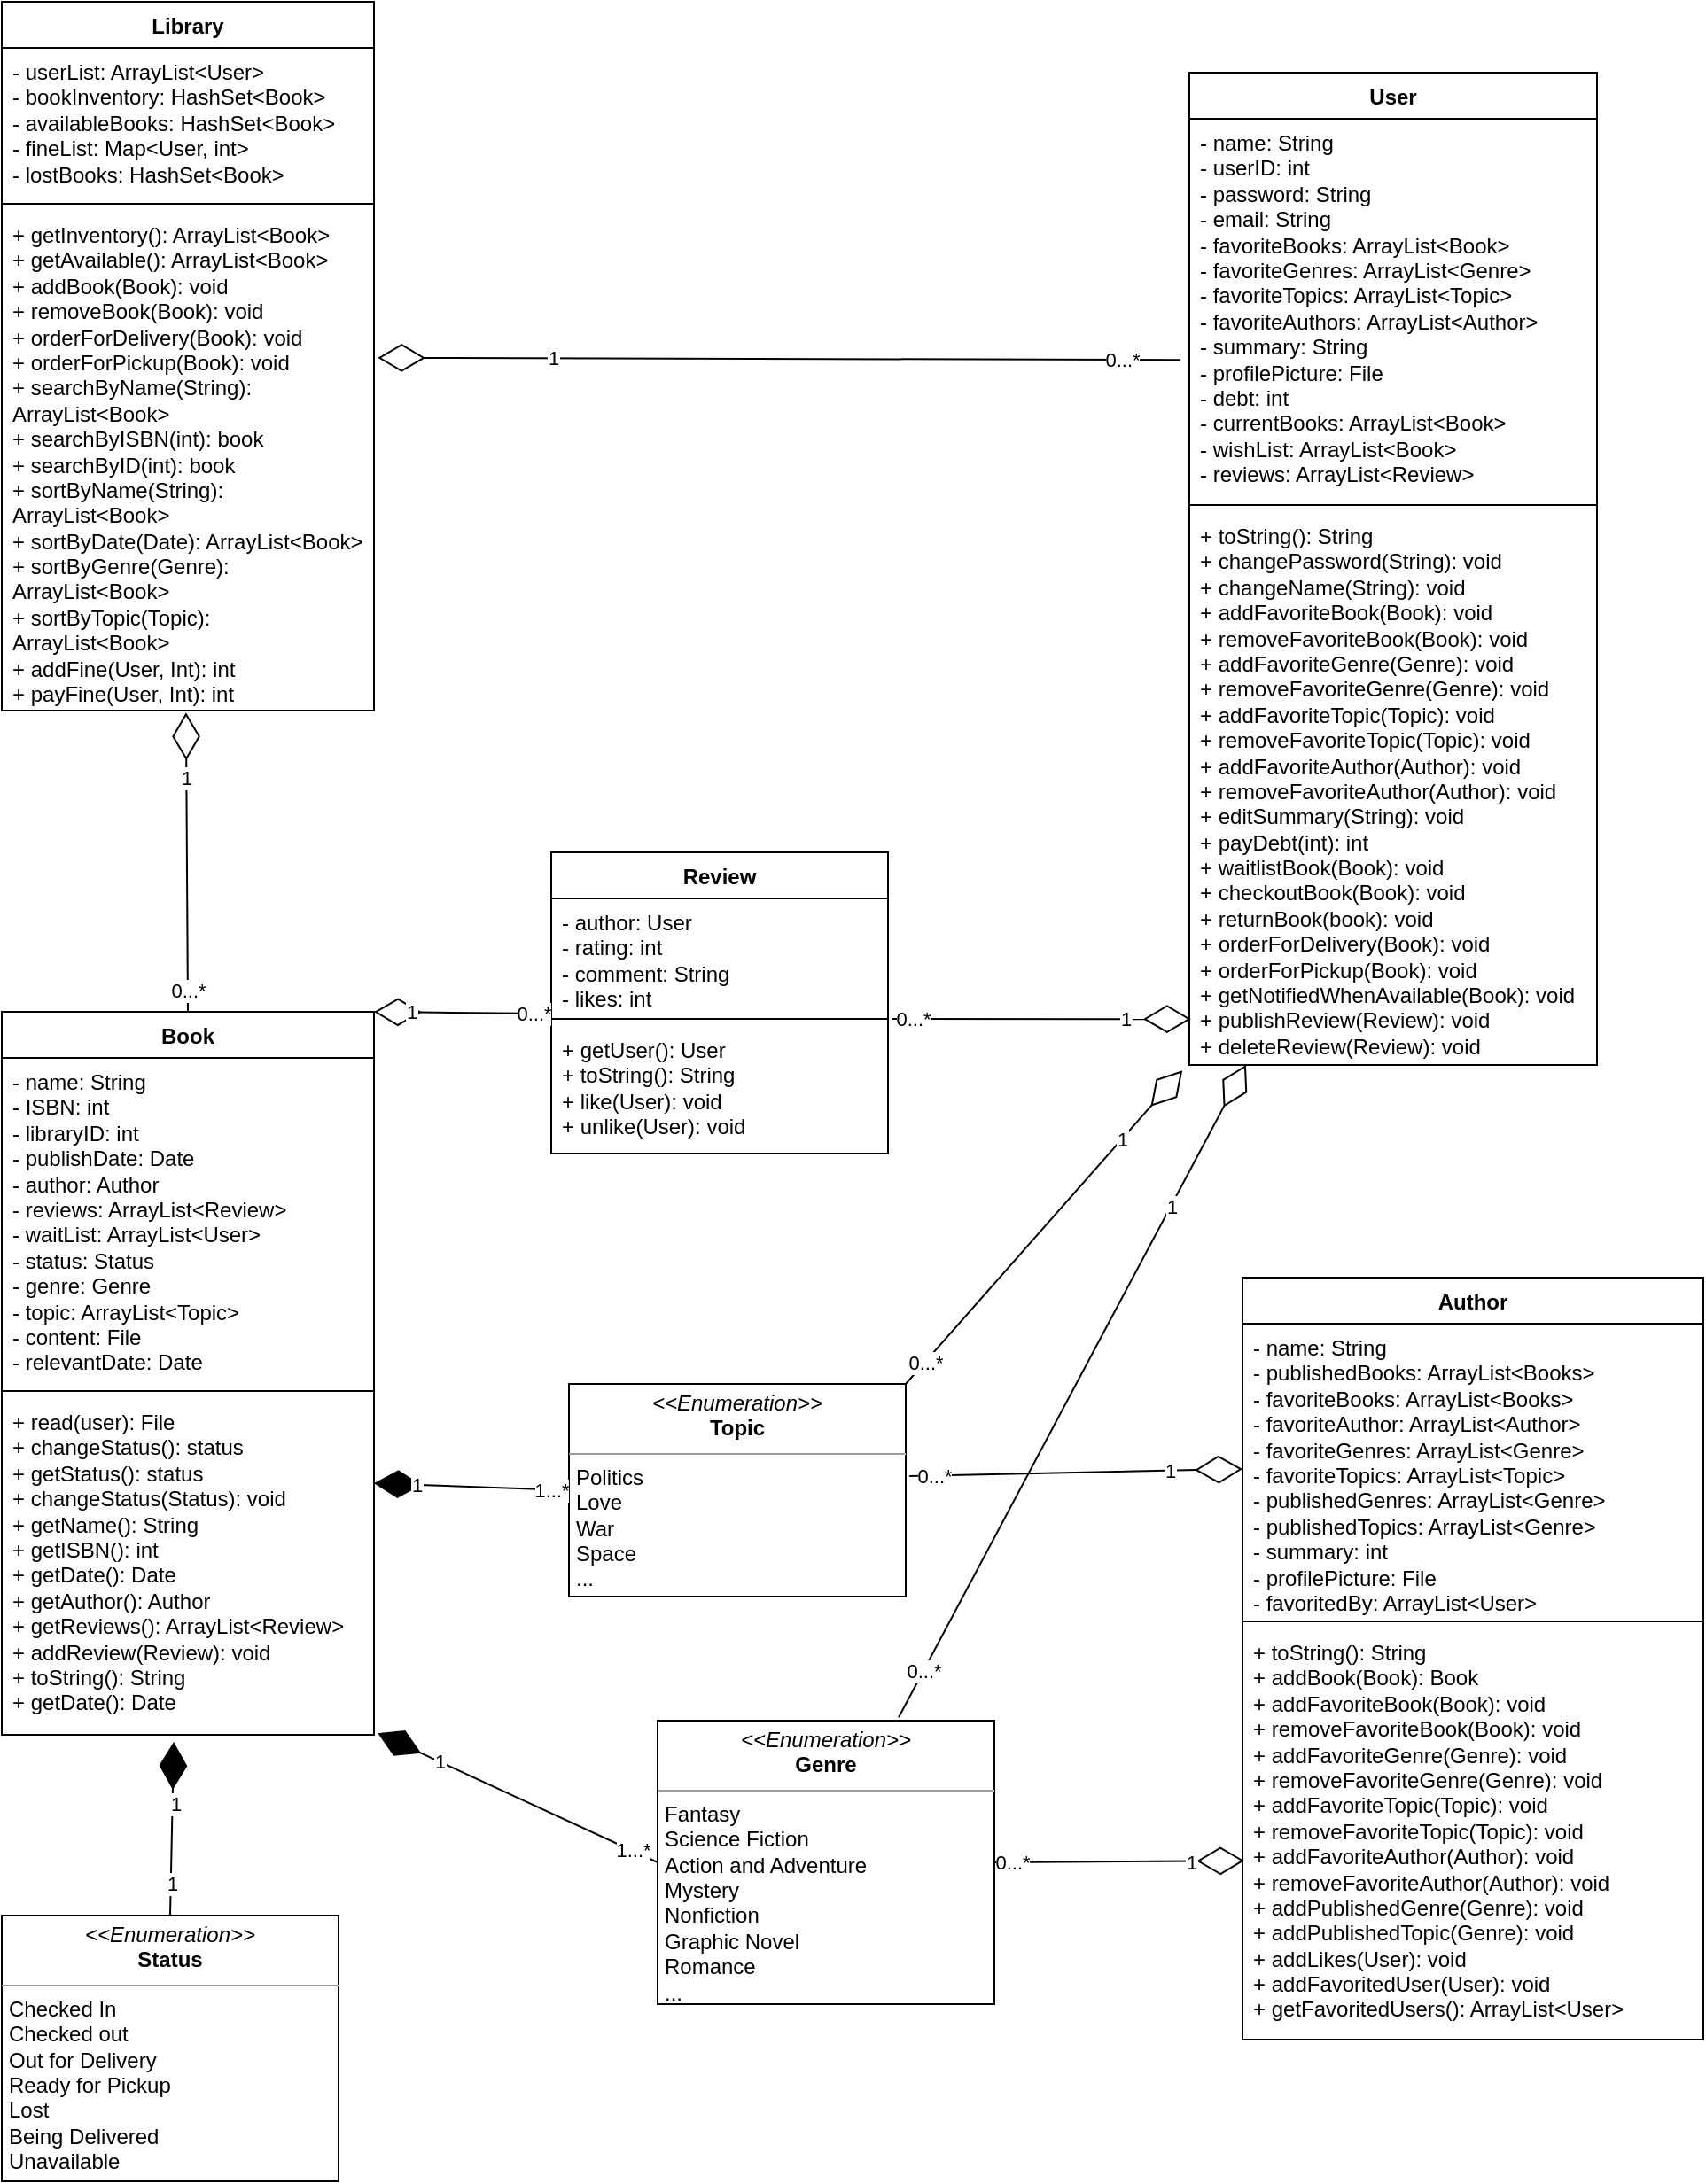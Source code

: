 <mxfile version="22.0.4" type="device">
  <diagram id="C5RBs43oDa-KdzZeNtuy" name="Page-1">
    <mxGraphModel dx="1328" dy="2063" grid="1" gridSize="10" guides="1" tooltips="1" connect="1" arrows="1" fold="1" page="1" pageScale="1" pageWidth="827" pageHeight="1169" math="0" shadow="0">
      <root>
        <mxCell id="WIyWlLk6GJQsqaUBKTNV-0" />
        <mxCell id="WIyWlLk6GJQsqaUBKTNV-1" parent="WIyWlLk6GJQsqaUBKTNV-0" />
        <mxCell id="XzlZkJc71IZw_YHDA6VY-0" value="Library" style="swimlane;fontStyle=1;align=center;verticalAlign=top;childLayout=stackLayout;horizontal=1;startSize=26;horizontalStack=0;resizeParent=1;resizeParentMax=0;resizeLast=0;collapsible=1;marginBottom=0;whiteSpace=wrap;html=1;" vertex="1" parent="WIyWlLk6GJQsqaUBKTNV-1">
          <mxGeometry x="140" y="-120" width="210" height="400" as="geometry" />
        </mxCell>
        <mxCell id="XzlZkJc71IZw_YHDA6VY-1" value="- userList: ArrayList&amp;lt;User&amp;gt;&lt;br&gt;- bookInventory: HashSet&amp;lt;Book&amp;gt;&lt;br&gt;- availableBooks: HashSet&amp;lt;Book&amp;gt;&lt;br&gt;- fineList: Map&amp;lt;User, int&amp;gt;&lt;br&gt;- lostBooks: HashSet&amp;lt;Book&amp;gt;" style="text;strokeColor=none;fillColor=none;align=left;verticalAlign=top;spacingLeft=4;spacingRight=4;overflow=hidden;rotatable=0;points=[[0,0.5],[1,0.5]];portConstraint=eastwest;whiteSpace=wrap;html=1;" vertex="1" parent="XzlZkJc71IZw_YHDA6VY-0">
          <mxGeometry y="26" width="210" height="84" as="geometry" />
        </mxCell>
        <mxCell id="XzlZkJc71IZw_YHDA6VY-2" value="" style="line;strokeWidth=1;fillColor=none;align=left;verticalAlign=middle;spacingTop=-1;spacingLeft=3;spacingRight=3;rotatable=0;labelPosition=right;points=[];portConstraint=eastwest;strokeColor=inherit;" vertex="1" parent="XzlZkJc71IZw_YHDA6VY-0">
          <mxGeometry y="110" width="210" height="8" as="geometry" />
        </mxCell>
        <mxCell id="XzlZkJc71IZw_YHDA6VY-3" value="+ getInventory(): ArrayList&amp;lt;Book&amp;gt;&lt;br&gt;+ getAvailable(): ArrayList&amp;lt;Book&amp;gt;&lt;br&gt;+ addBook(Book): void&lt;br&gt;+ removeBook(Book): void&lt;br&gt;+ orderForDelivery(Book): void&lt;br&gt;+ orderForPickup(Book): void&lt;br&gt;+ searchByName(String): ArrayList&amp;lt;Book&amp;gt;&lt;br&gt;+ searchByISBN(int): book&lt;br&gt;+ searchByID(int): book&lt;br&gt;+ sortByName(String): ArrayList&amp;lt;Book&amp;gt;&lt;br&gt;+ sortByDate(Date): ArrayList&amp;lt;Book&amp;gt;&lt;br&gt;+ sortByGenre(Genre): ArrayList&amp;lt;Book&amp;gt;&lt;br&gt;+ sortByTopic(Topic): ArrayList&amp;lt;Book&amp;gt;&lt;br&gt;+ addFine(User, Int): int&lt;br&gt;+ payFine(User, Int): int" style="text;strokeColor=none;fillColor=none;align=left;verticalAlign=top;spacingLeft=4;spacingRight=4;overflow=hidden;rotatable=0;points=[[0,0.5],[1,0.5]];portConstraint=eastwest;whiteSpace=wrap;html=1;" vertex="1" parent="XzlZkJc71IZw_YHDA6VY-0">
          <mxGeometry y="118" width="210" height="282" as="geometry" />
        </mxCell>
        <mxCell id="XzlZkJc71IZw_YHDA6VY-4" value="&lt;p style=&quot;margin:0px;margin-top:4px;text-align:center;&quot;&gt;&lt;i&gt;&amp;lt;&amp;lt;Enumeration&amp;gt;&amp;gt;&lt;/i&gt;&lt;br&gt;&lt;b&gt;Genre&lt;/b&gt;&lt;/p&gt;&lt;hr size=&quot;1&quot;&gt;&lt;p style=&quot;margin:0px;margin-left:4px;&quot;&gt;Fantasy&lt;/p&gt;&lt;p style=&quot;margin:0px;margin-left:4px;&quot;&gt;Science Fiction&lt;/p&gt;&lt;p style=&quot;margin:0px;margin-left:4px;&quot;&gt;Action and Adventure&lt;/p&gt;&lt;p style=&quot;margin:0px;margin-left:4px;&quot;&gt;Mystery&lt;/p&gt;&lt;p style=&quot;margin:0px;margin-left:4px;&quot;&gt;Nonfiction&lt;/p&gt;&lt;p style=&quot;margin:0px;margin-left:4px;&quot;&gt;Graphic Novel&lt;/p&gt;&lt;p style=&quot;margin:0px;margin-left:4px;&quot;&gt;Romance&lt;/p&gt;&lt;p style=&quot;margin:0px;margin-left:4px;&quot;&gt;...&lt;/p&gt;" style="verticalAlign=top;align=left;overflow=fill;fontSize=12;fontFamily=Helvetica;html=1;whiteSpace=wrap;" vertex="1" parent="WIyWlLk6GJQsqaUBKTNV-1">
          <mxGeometry x="510" y="850" width="190" height="160" as="geometry" />
        </mxCell>
        <mxCell id="XzlZkJc71IZw_YHDA6VY-5" value="&lt;p style=&quot;margin:0px;margin-top:4px;text-align:center;&quot;&gt;&lt;i&gt;&amp;lt;&amp;lt;Enumeration&amp;gt;&amp;gt;&lt;/i&gt;&lt;br&gt;&lt;b&gt;Topic&lt;/b&gt;&lt;/p&gt;&lt;hr size=&quot;1&quot;&gt;&lt;p style=&quot;margin:0px;margin-left:4px;&quot;&gt;Politics&lt;/p&gt;&lt;p style=&quot;margin:0px;margin-left:4px;&quot;&gt;Love&lt;/p&gt;&lt;p style=&quot;margin:0px;margin-left:4px;&quot;&gt;War&lt;/p&gt;&lt;p style=&quot;margin:0px;margin-left:4px;&quot;&gt;Space&lt;/p&gt;&lt;p style=&quot;margin:0px;margin-left:4px;&quot;&gt;...&lt;/p&gt;&lt;p style=&quot;margin:0px;margin-left:4px;&quot;&gt;&lt;br&gt;&lt;/p&gt;" style="verticalAlign=top;align=left;overflow=fill;fontSize=12;fontFamily=Helvetica;html=1;whiteSpace=wrap;" vertex="1" parent="WIyWlLk6GJQsqaUBKTNV-1">
          <mxGeometry x="460" y="660" width="190" height="120" as="geometry" />
        </mxCell>
        <mxCell id="XzlZkJc71IZw_YHDA6VY-7" value="Book" style="swimlane;fontStyle=1;align=center;verticalAlign=top;childLayout=stackLayout;horizontal=1;startSize=26;horizontalStack=0;resizeParent=1;resizeParentMax=0;resizeLast=0;collapsible=1;marginBottom=0;whiteSpace=wrap;html=1;" vertex="1" parent="WIyWlLk6GJQsqaUBKTNV-1">
          <mxGeometry x="140" y="450" width="210" height="408" as="geometry" />
        </mxCell>
        <mxCell id="XzlZkJc71IZw_YHDA6VY-8" value="- name: String&lt;br&gt;- ISBN: int&lt;br&gt;- libraryID: int&lt;br&gt;- publishDate: Date&lt;br&gt;- author: Author&lt;br&gt;- reviews: ArrayList&amp;lt;Review&amp;gt;&lt;br&gt;- waitList: ArrayList&amp;lt;User&amp;gt;&lt;br&gt;- status: Status&lt;br&gt;- genre: Genre&lt;br&gt;- topic: ArrayList&amp;lt;Topic&amp;gt;&lt;br&gt;- content: File&lt;br&gt;- relevantDate: Date" style="text;strokeColor=none;fillColor=none;align=left;verticalAlign=top;spacingLeft=4;spacingRight=4;overflow=hidden;rotatable=0;points=[[0,0.5],[1,0.5]];portConstraint=eastwest;whiteSpace=wrap;html=1;" vertex="1" parent="XzlZkJc71IZw_YHDA6VY-7">
          <mxGeometry y="26" width="210" height="184" as="geometry" />
        </mxCell>
        <mxCell id="XzlZkJc71IZw_YHDA6VY-9" value="" style="line;strokeWidth=1;fillColor=none;align=left;verticalAlign=middle;spacingTop=-1;spacingLeft=3;spacingRight=3;rotatable=0;labelPosition=right;points=[];portConstraint=eastwest;strokeColor=inherit;" vertex="1" parent="XzlZkJc71IZw_YHDA6VY-7">
          <mxGeometry y="210" width="210" height="8" as="geometry" />
        </mxCell>
        <mxCell id="XzlZkJc71IZw_YHDA6VY-10" value="+ read(user): File&lt;br&gt;+ changeStatus(): status&lt;br&gt;+ getStatus(): status&lt;br&gt;+ changeStatus(Status): void&lt;br&gt;+ getName(): String&lt;br&gt;+ getISBN(): int&lt;br&gt;+ getDate(): Date&lt;br&gt;+ getAuthor(): Author&lt;br&gt;+ getReviews(): ArrayList&amp;lt;Review&amp;gt;&lt;br&gt;+ addReview(Review): void&lt;br&gt;+ toString(): String&lt;br&gt;+ getDate(): Date" style="text;strokeColor=none;fillColor=none;align=left;verticalAlign=top;spacingLeft=4;spacingRight=4;overflow=hidden;rotatable=0;points=[[0,0.5],[1,0.5]];portConstraint=eastwest;whiteSpace=wrap;html=1;" vertex="1" parent="XzlZkJc71IZw_YHDA6VY-7">
          <mxGeometry y="218" width="210" height="190" as="geometry" />
        </mxCell>
        <mxCell id="XzlZkJc71IZw_YHDA6VY-11" value="&lt;p style=&quot;margin:0px;margin-top:4px;text-align:center;&quot;&gt;&lt;i&gt;&amp;lt;&amp;lt;Enumeration&amp;gt;&amp;gt;&lt;/i&gt;&lt;br&gt;&lt;b&gt;Status&lt;/b&gt;&lt;/p&gt;&lt;hr size=&quot;1&quot;&gt;&lt;p style=&quot;margin:0px;margin-left:4px;&quot;&gt;Checked In&lt;/p&gt;&lt;p style=&quot;margin:0px;margin-left:4px;&quot;&gt;Checked out&lt;/p&gt;&lt;p style=&quot;margin:0px;margin-left:4px;&quot;&gt;Out for Delivery&lt;/p&gt;&lt;p style=&quot;margin:0px;margin-left:4px;&quot;&gt;Ready for Pickup&lt;/p&gt;&lt;p style=&quot;margin:0px;margin-left:4px;&quot;&gt;Lost&lt;/p&gt;&lt;p style=&quot;margin:0px;margin-left:4px;&quot;&gt;Being Delivered&lt;/p&gt;&lt;p style=&quot;margin:0px;margin-left:4px;&quot;&gt;Unavailable&lt;/p&gt;" style="verticalAlign=top;align=left;overflow=fill;fontSize=12;fontFamily=Helvetica;html=1;whiteSpace=wrap;" vertex="1" parent="WIyWlLk6GJQsqaUBKTNV-1">
          <mxGeometry x="140" y="960" width="190" height="150" as="geometry" />
        </mxCell>
        <mxCell id="XzlZkJc71IZw_YHDA6VY-12" value="Review" style="swimlane;fontStyle=1;align=center;verticalAlign=top;childLayout=stackLayout;horizontal=1;startSize=26;horizontalStack=0;resizeParent=1;resizeParentMax=0;resizeLast=0;collapsible=1;marginBottom=0;whiteSpace=wrap;html=1;" vertex="1" parent="WIyWlLk6GJQsqaUBKTNV-1">
          <mxGeometry x="450" y="360" width="190" height="170" as="geometry" />
        </mxCell>
        <mxCell id="XzlZkJc71IZw_YHDA6VY-13" value="- author: User&lt;br&gt;- rating: int&lt;br&gt;- comment: String&lt;br&gt;- likes: int" style="text;strokeColor=none;fillColor=none;align=left;verticalAlign=top;spacingLeft=4;spacingRight=4;overflow=hidden;rotatable=0;points=[[0,0.5],[1,0.5]];portConstraint=eastwest;whiteSpace=wrap;html=1;" vertex="1" parent="XzlZkJc71IZw_YHDA6VY-12">
          <mxGeometry y="26" width="190" height="64" as="geometry" />
        </mxCell>
        <mxCell id="XzlZkJc71IZw_YHDA6VY-14" value="" style="line;strokeWidth=1;fillColor=none;align=left;verticalAlign=middle;spacingTop=-1;spacingLeft=3;spacingRight=3;rotatable=0;labelPosition=right;points=[];portConstraint=eastwest;strokeColor=inherit;" vertex="1" parent="XzlZkJc71IZw_YHDA6VY-12">
          <mxGeometry y="90" width="190" height="8" as="geometry" />
        </mxCell>
        <mxCell id="XzlZkJc71IZw_YHDA6VY-15" value="+ getUser(): User&lt;br&gt;+ toString(): String&lt;br&gt;+ like(User): void&lt;br&gt;+ unlike(User): void" style="text;strokeColor=none;fillColor=none;align=left;verticalAlign=top;spacingLeft=4;spacingRight=4;overflow=hidden;rotatable=0;points=[[0,0.5],[1,0.5]];portConstraint=eastwest;whiteSpace=wrap;html=1;" vertex="1" parent="XzlZkJc71IZw_YHDA6VY-12">
          <mxGeometry y="98" width="190" height="72" as="geometry" />
        </mxCell>
        <mxCell id="XzlZkJc71IZw_YHDA6VY-17" value="User" style="swimlane;fontStyle=1;align=center;verticalAlign=top;childLayout=stackLayout;horizontal=1;startSize=26;horizontalStack=0;resizeParent=1;resizeParentMax=0;resizeLast=0;collapsible=1;marginBottom=0;whiteSpace=wrap;html=1;" vertex="1" parent="WIyWlLk6GJQsqaUBKTNV-1">
          <mxGeometry x="810" y="-80" width="230" height="560" as="geometry" />
        </mxCell>
        <mxCell id="XzlZkJc71IZw_YHDA6VY-18" value="- name: String&lt;br&gt;- userID: int&lt;br&gt;- password: String&lt;br&gt;- email: String&lt;br&gt;- favoriteBooks: ArrayList&amp;lt;Book&amp;gt;&lt;br&gt;- favoriteGenres: ArrayList&amp;lt;Genre&amp;gt;&lt;br&gt;- favoriteTopics: ArrayList&amp;lt;Topic&amp;gt;&lt;br&gt;- favoriteAuthors: ArrayList&amp;lt;Author&amp;gt;&lt;br&gt;- summary: String&lt;br&gt;- profilePicture: File&lt;br&gt;- debt: int&lt;br&gt;- currentBooks: ArrayList&amp;lt;Book&amp;gt;&lt;br&gt;- wishList: ArrayList&amp;lt;Book&amp;gt;&lt;br&gt;- reviews: ArrayList&amp;lt;Review&amp;gt;" style="text;strokeColor=none;fillColor=none;align=left;verticalAlign=top;spacingLeft=4;spacingRight=4;overflow=hidden;rotatable=0;points=[[0,0.5],[1,0.5]];portConstraint=eastwest;whiteSpace=wrap;html=1;" vertex="1" parent="XzlZkJc71IZw_YHDA6VY-17">
          <mxGeometry y="26" width="230" height="214" as="geometry" />
        </mxCell>
        <mxCell id="XzlZkJc71IZw_YHDA6VY-19" value="" style="line;strokeWidth=1;fillColor=none;align=left;verticalAlign=middle;spacingTop=-1;spacingLeft=3;spacingRight=3;rotatable=0;labelPosition=right;points=[];portConstraint=eastwest;strokeColor=inherit;" vertex="1" parent="XzlZkJc71IZw_YHDA6VY-17">
          <mxGeometry y="240" width="230" height="8" as="geometry" />
        </mxCell>
        <mxCell id="XzlZkJc71IZw_YHDA6VY-20" value="+ toString(): String&lt;br&gt;+ changePassword(String): void&lt;br&gt;+ changeName(String): void&lt;br&gt;+ addFavoriteBook(Book): void&lt;br&gt;+ removeFavoriteBook(Book): void&lt;br&gt;+ addFavoriteGenre(Genre): void&lt;br&gt;+ removeFavoriteGenre(Genre): void&lt;br&gt;+ addFavoriteTopic(Topic): void&lt;br&gt;+ removeFavoriteTopic(Topic): void&lt;br&gt;+ addFavoriteAuthor(Author): void&lt;br&gt;+ removeFavoriteAuthor(Author): void&lt;br&gt;+ editSummary(String): void&lt;br&gt;+ payDebt(int): int&lt;br&gt;+ waitlistBook(Book): void&lt;br&gt;+ checkoutBook(Book): void&lt;br&gt;+ returnBook(book): void&lt;br&gt;+ orderForDelivery(Book): void&lt;br&gt;+ orderForPickup(Book): void&lt;br&gt;+ getNotifiedWhenAvailable(Book): void&lt;br&gt;+ publishReview(Review): void&lt;br&gt;+ deleteReview(Review): void" style="text;strokeColor=none;fillColor=none;align=left;verticalAlign=top;spacingLeft=4;spacingRight=4;overflow=hidden;rotatable=0;points=[[0,0.5],[1,0.5]];portConstraint=eastwest;whiteSpace=wrap;html=1;" vertex="1" parent="XzlZkJc71IZw_YHDA6VY-17">
          <mxGeometry y="248" width="230" height="312" as="geometry" />
        </mxCell>
        <mxCell id="XzlZkJc71IZw_YHDA6VY-21" value="Author" style="swimlane;fontStyle=1;align=center;verticalAlign=top;childLayout=stackLayout;horizontal=1;startSize=26;horizontalStack=0;resizeParent=1;resizeParentMax=0;resizeLast=0;collapsible=1;marginBottom=0;whiteSpace=wrap;html=1;" vertex="1" parent="WIyWlLk6GJQsqaUBKTNV-1">
          <mxGeometry x="840" y="600" width="260" height="430" as="geometry" />
        </mxCell>
        <mxCell id="XzlZkJc71IZw_YHDA6VY-22" value="- name: String&lt;br&gt;- publishedBooks: ArrayList&amp;lt;Books&amp;gt;&lt;br&gt;- favoriteBooks: ArrayList&amp;lt;Books&amp;gt;&lt;br&gt;- favoriteAuthor: ArrayList&amp;lt;Author&amp;gt;&lt;br&gt;- favoriteGenres: ArrayList&amp;lt;Genre&amp;gt;&lt;br&gt;- favoriteTopics: ArrayList&amp;lt;Topic&amp;gt;&lt;br&gt;- publishedGenres: ArrayList&amp;lt;Genre&amp;gt;&lt;br&gt;- publishedTopics: ArrayList&amp;lt;Genre&amp;gt;&lt;br&gt;- summary: int&lt;br&gt;- profilePicture: File&lt;br&gt;- favoritedBy: ArrayList&amp;lt;User&amp;gt;" style="text;strokeColor=none;fillColor=none;align=left;verticalAlign=top;spacingLeft=4;spacingRight=4;overflow=hidden;rotatable=0;points=[[0,0.5],[1,0.5]];portConstraint=eastwest;whiteSpace=wrap;html=1;" vertex="1" parent="XzlZkJc71IZw_YHDA6VY-21">
          <mxGeometry y="26" width="260" height="164" as="geometry" />
        </mxCell>
        <mxCell id="XzlZkJc71IZw_YHDA6VY-23" value="" style="line;strokeWidth=1;fillColor=none;align=left;verticalAlign=middle;spacingTop=-1;spacingLeft=3;spacingRight=3;rotatable=0;labelPosition=right;points=[];portConstraint=eastwest;strokeColor=inherit;" vertex="1" parent="XzlZkJc71IZw_YHDA6VY-21">
          <mxGeometry y="190" width="260" height="8" as="geometry" />
        </mxCell>
        <mxCell id="XzlZkJc71IZw_YHDA6VY-24" value="+ toString(): String&lt;br&gt;+ addBook(Book): Book&lt;br&gt;+ addFavoriteBook(Book): void&lt;br style=&quot;border-color: var(--border-color);&quot;&gt;+ removeFavoriteBook(Book): void&lt;br style=&quot;border-color: var(--border-color);&quot;&gt;+ addFavoriteGenre(Genre): void&lt;br style=&quot;border-color: var(--border-color);&quot;&gt;+ removeFavoriteGenre(Genre): void&lt;br style=&quot;border-color: var(--border-color);&quot;&gt;+ addFavoriteTopic(Topic): void&lt;br style=&quot;border-color: var(--border-color);&quot;&gt;+ removeFavoriteTopic(Topic): void&lt;br style=&quot;border-color: var(--border-color);&quot;&gt;+ addFavoriteAuthor(Author): void&lt;br style=&quot;border-color: var(--border-color);&quot;&gt;+ removeFavoriteAuthor(Author): void&lt;br&gt;+ addPublishedGenre(Genre): void&lt;br&gt;+ addPublishedTopic(Genre): void&lt;br&gt;+ addLikes(User): void&lt;br&gt;+ addFavoritedUser(User): void&lt;br&gt;+ getFavoritedUsers(): ArrayList&amp;lt;User&amp;gt;" style="text;strokeColor=none;fillColor=none;align=left;verticalAlign=top;spacingLeft=4;spacingRight=4;overflow=hidden;rotatable=0;points=[[0,0.5],[1,0.5]];portConstraint=eastwest;whiteSpace=wrap;html=1;" vertex="1" parent="XzlZkJc71IZw_YHDA6VY-21">
          <mxGeometry y="198" width="260" height="232" as="geometry" />
        </mxCell>
        <mxCell id="XzlZkJc71IZw_YHDA6VY-60" value="" style="endArrow=diamondThin;endFill=0;endSize=24;html=1;rounded=0;entryX=0.495;entryY=1.004;entryDx=0;entryDy=0;entryPerimeter=0;exitX=0.5;exitY=0;exitDx=0;exitDy=0;" edge="1" parent="WIyWlLk6GJQsqaUBKTNV-1" source="XzlZkJc71IZw_YHDA6VY-7" target="XzlZkJc71IZw_YHDA6VY-3">
          <mxGeometry width="160" relative="1" as="geometry">
            <mxPoint x="220" y="330" as="sourcePoint" />
            <mxPoint x="380" y="330" as="targetPoint" />
          </mxGeometry>
        </mxCell>
        <mxCell id="XzlZkJc71IZw_YHDA6VY-61" value="1" style="edgeLabel;html=1;align=center;verticalAlign=middle;resizable=0;points=[];" vertex="1" connectable="0" parent="XzlZkJc71IZw_YHDA6VY-60">
          <mxGeometry x="0.565" relative="1" as="geometry">
            <mxPoint as="offset" />
          </mxGeometry>
        </mxCell>
        <mxCell id="XzlZkJc71IZw_YHDA6VY-62" value="0...*" style="edgeLabel;html=1;align=center;verticalAlign=middle;resizable=0;points=[];" vertex="1" connectable="0" parent="XzlZkJc71IZw_YHDA6VY-60">
          <mxGeometry x="-0.855" relative="1" as="geometry">
            <mxPoint as="offset" />
          </mxGeometry>
        </mxCell>
        <mxCell id="XzlZkJc71IZw_YHDA6VY-72" value="" style="endArrow=diamondThin;endFill=0;endSize=24;html=1;rounded=0;entryX=1;entryY=0;entryDx=0;entryDy=0;exitX=-0.016;exitY=1.016;exitDx=0;exitDy=0;exitPerimeter=0;" edge="1" parent="WIyWlLk6GJQsqaUBKTNV-1" source="XzlZkJc71IZw_YHDA6VY-13" target="XzlZkJc71IZw_YHDA6VY-7">
          <mxGeometry width="160" relative="1" as="geometry">
            <mxPoint x="415" y="969" as="sourcePoint" />
            <mxPoint x="414" y="800" as="targetPoint" />
          </mxGeometry>
        </mxCell>
        <mxCell id="XzlZkJc71IZw_YHDA6VY-73" value="1" style="edgeLabel;html=1;align=center;verticalAlign=middle;resizable=0;points=[];" vertex="1" connectable="0" parent="XzlZkJc71IZw_YHDA6VY-72">
          <mxGeometry x="0.565" relative="1" as="geometry">
            <mxPoint as="offset" />
          </mxGeometry>
        </mxCell>
        <mxCell id="XzlZkJc71IZw_YHDA6VY-74" value="0...*" style="edgeLabel;html=1;align=center;verticalAlign=middle;resizable=0;points=[];" vertex="1" connectable="0" parent="XzlZkJc71IZw_YHDA6VY-72">
          <mxGeometry x="-0.855" relative="1" as="geometry">
            <mxPoint as="offset" />
          </mxGeometry>
        </mxCell>
        <mxCell id="XzlZkJc71IZw_YHDA6VY-75" value="" style="endArrow=diamondThin;endFill=1;endSize=24;html=1;rounded=0;entryX=0.462;entryY=1.021;entryDx=0;entryDy=0;entryPerimeter=0;exitX=0.5;exitY=0;exitDx=0;exitDy=0;" edge="1" parent="WIyWlLk6GJQsqaUBKTNV-1" source="XzlZkJc71IZw_YHDA6VY-11" target="XzlZkJc71IZw_YHDA6VY-10">
          <mxGeometry width="160" relative="1" as="geometry">
            <mxPoint x="300" y="970" as="sourcePoint" />
            <mxPoint x="460" y="970" as="targetPoint" />
          </mxGeometry>
        </mxCell>
        <mxCell id="XzlZkJc71IZw_YHDA6VY-76" value="1" style="edgeLabel;html=1;align=center;verticalAlign=middle;resizable=0;points=[];" vertex="1" connectable="0" parent="XzlZkJc71IZw_YHDA6VY-75">
          <mxGeometry x="0.286" y="-1" relative="1" as="geometry">
            <mxPoint as="offset" />
          </mxGeometry>
        </mxCell>
        <mxCell id="XzlZkJc71IZw_YHDA6VY-77" value="1" style="edgeLabel;html=1;align=center;verticalAlign=middle;resizable=0;points=[];" vertex="1" connectable="0" parent="XzlZkJc71IZw_YHDA6VY-75">
          <mxGeometry x="-0.633" relative="1" as="geometry">
            <mxPoint as="offset" />
          </mxGeometry>
        </mxCell>
        <mxCell id="XzlZkJc71IZw_YHDA6VY-78" value="" style="endArrow=diamondThin;endFill=1;endSize=24;html=1;rounded=0;exitX=0;exitY=0.5;exitDx=0;exitDy=0;entryX=1.01;entryY=0.995;entryDx=0;entryDy=0;entryPerimeter=0;" edge="1" parent="WIyWlLk6GJQsqaUBKTNV-1" source="XzlZkJc71IZw_YHDA6VY-4" target="XzlZkJc71IZw_YHDA6VY-10">
          <mxGeometry width="160" relative="1" as="geometry">
            <mxPoint x="370" y="450" as="sourcePoint" />
            <mxPoint x="390" y="450" as="targetPoint" />
          </mxGeometry>
        </mxCell>
        <mxCell id="XzlZkJc71IZw_YHDA6VY-79" value="1" style="edgeLabel;html=1;align=center;verticalAlign=middle;resizable=0;points=[];" vertex="1" connectable="0" parent="XzlZkJc71IZw_YHDA6VY-78">
          <mxGeometry x="0.563" relative="1" as="geometry">
            <mxPoint as="offset" />
          </mxGeometry>
        </mxCell>
        <mxCell id="XzlZkJc71IZw_YHDA6VY-80" value="1...*" style="edgeLabel;html=1;align=center;verticalAlign=middle;resizable=0;points=[];" vertex="1" connectable="0" parent="XzlZkJc71IZw_YHDA6VY-78">
          <mxGeometry x="-0.808" y="-1" relative="1" as="geometry">
            <mxPoint y="1" as="offset" />
          </mxGeometry>
        </mxCell>
        <mxCell id="XzlZkJc71IZw_YHDA6VY-81" value="" style="endArrow=diamondThin;endFill=1;endSize=24;html=1;rounded=0;exitX=0;exitY=0.5;exitDx=0;exitDy=0;entryX=1;entryY=0.253;entryDx=0;entryDy=0;entryPerimeter=0;" edge="1" parent="WIyWlLk6GJQsqaUBKTNV-1" source="XzlZkJc71IZw_YHDA6VY-5" target="XzlZkJc71IZw_YHDA6VY-10">
          <mxGeometry width="160" relative="1" as="geometry">
            <mxPoint x="510" y="390" as="sourcePoint" />
            <mxPoint x="390" y="540" as="targetPoint" />
          </mxGeometry>
        </mxCell>
        <mxCell id="XzlZkJc71IZw_YHDA6VY-82" value="1" style="edgeLabel;html=1;align=center;verticalAlign=middle;resizable=0;points=[];" vertex="1" connectable="0" parent="XzlZkJc71IZw_YHDA6VY-81">
          <mxGeometry x="0.563" relative="1" as="geometry">
            <mxPoint as="offset" />
          </mxGeometry>
        </mxCell>
        <mxCell id="XzlZkJc71IZw_YHDA6VY-83" value="1...*" style="edgeLabel;html=1;align=center;verticalAlign=middle;resizable=0;points=[];" vertex="1" connectable="0" parent="XzlZkJc71IZw_YHDA6VY-81">
          <mxGeometry x="-0.808" y="-1" relative="1" as="geometry">
            <mxPoint y="1" as="offset" />
          </mxGeometry>
        </mxCell>
        <mxCell id="XzlZkJc71IZw_YHDA6VY-84" value="" style="endArrow=diamondThin;endFill=0;endSize=24;html=1;rounded=0;exitX=1.011;exitY=-0.056;exitDx=0;exitDy=0;entryX=0.004;entryY=0.917;entryDx=0;entryDy=0;entryPerimeter=0;exitPerimeter=0;" edge="1" parent="WIyWlLk6GJQsqaUBKTNV-1" source="XzlZkJc71IZw_YHDA6VY-15" target="XzlZkJc71IZw_YHDA6VY-20">
          <mxGeometry width="160" relative="1" as="geometry">
            <mxPoint x="834" y="546" as="sourcePoint" />
            <mxPoint x="730" y="590" as="targetPoint" />
          </mxGeometry>
        </mxCell>
        <mxCell id="XzlZkJc71IZw_YHDA6VY-85" value="1" style="edgeLabel;html=1;align=center;verticalAlign=middle;resizable=0;points=[];" vertex="1" connectable="0" parent="XzlZkJc71IZw_YHDA6VY-84">
          <mxGeometry x="0.565" relative="1" as="geometry">
            <mxPoint as="offset" />
          </mxGeometry>
        </mxCell>
        <mxCell id="XzlZkJc71IZw_YHDA6VY-86" value="0...*" style="edgeLabel;html=1;align=center;verticalAlign=middle;resizable=0;points=[];" vertex="1" connectable="0" parent="XzlZkJc71IZw_YHDA6VY-84">
          <mxGeometry x="-0.855" relative="1" as="geometry">
            <mxPoint as="offset" />
          </mxGeometry>
        </mxCell>
        <mxCell id="XzlZkJc71IZw_YHDA6VY-87" value="" style="endArrow=diamondThin;endFill=0;endSize=24;html=1;rounded=0;exitX=0.716;exitY=-0.012;exitDx=0;exitDy=0;exitPerimeter=0;" edge="1" parent="WIyWlLk6GJQsqaUBKTNV-1" source="XzlZkJc71IZw_YHDA6VY-4" target="XzlZkJc71IZw_YHDA6VY-20">
          <mxGeometry width="160" relative="1" as="geometry">
            <mxPoint x="650" y="760" as="sourcePoint" />
            <mxPoint x="819" y="760" as="targetPoint" />
          </mxGeometry>
        </mxCell>
        <mxCell id="XzlZkJc71IZw_YHDA6VY-88" value="1" style="edgeLabel;html=1;align=center;verticalAlign=middle;resizable=0;points=[];" vertex="1" connectable="0" parent="XzlZkJc71IZw_YHDA6VY-87">
          <mxGeometry x="0.565" relative="1" as="geometry">
            <mxPoint as="offset" />
          </mxGeometry>
        </mxCell>
        <mxCell id="XzlZkJc71IZw_YHDA6VY-89" value="0...*" style="edgeLabel;html=1;align=center;verticalAlign=middle;resizable=0;points=[];" vertex="1" connectable="0" parent="XzlZkJc71IZw_YHDA6VY-87">
          <mxGeometry x="-0.855" relative="1" as="geometry">
            <mxPoint as="offset" />
          </mxGeometry>
        </mxCell>
        <mxCell id="XzlZkJc71IZw_YHDA6VY-90" value="" style="endArrow=diamondThin;endFill=0;endSize=24;html=1;rounded=0;exitX=1;exitY=0;exitDx=0;exitDy=0;entryX=-0.017;entryY=1.01;entryDx=0;entryDy=0;entryPerimeter=0;" edge="1" parent="WIyWlLk6GJQsqaUBKTNV-1" source="XzlZkJc71IZw_YHDA6VY-5" target="XzlZkJc71IZw_YHDA6VY-20">
          <mxGeometry width="160" relative="1" as="geometry">
            <mxPoint x="640" y="620" as="sourcePoint" />
            <mxPoint x="809" y="620" as="targetPoint" />
          </mxGeometry>
        </mxCell>
        <mxCell id="XzlZkJc71IZw_YHDA6VY-91" value="1" style="edgeLabel;html=1;align=center;verticalAlign=middle;resizable=0;points=[];" vertex="1" connectable="0" parent="XzlZkJc71IZw_YHDA6VY-90">
          <mxGeometry x="0.565" relative="1" as="geometry">
            <mxPoint as="offset" />
          </mxGeometry>
        </mxCell>
        <mxCell id="XzlZkJc71IZw_YHDA6VY-92" value="0...*" style="edgeLabel;html=1;align=center;verticalAlign=middle;resizable=0;points=[];" vertex="1" connectable="0" parent="XzlZkJc71IZw_YHDA6VY-90">
          <mxGeometry x="-0.855" relative="1" as="geometry">
            <mxPoint as="offset" />
          </mxGeometry>
        </mxCell>
        <mxCell id="XzlZkJc71IZw_YHDA6VY-93" value="" style="endArrow=diamondThin;endFill=0;endSize=24;html=1;rounded=0;exitX=1.011;exitY=0.433;exitDx=0;exitDy=0;entryX=0;entryY=0.5;entryDx=0;entryDy=0;exitPerimeter=0;" edge="1" parent="WIyWlLk6GJQsqaUBKTNV-1" source="XzlZkJc71IZw_YHDA6VY-5" target="XzlZkJc71IZw_YHDA6VY-22">
          <mxGeometry width="160" relative="1" as="geometry">
            <mxPoint x="660" y="670" as="sourcePoint" />
            <mxPoint x="816" y="493" as="targetPoint" />
          </mxGeometry>
        </mxCell>
        <mxCell id="XzlZkJc71IZw_YHDA6VY-94" value="1" style="edgeLabel;html=1;align=center;verticalAlign=middle;resizable=0;points=[];" vertex="1" connectable="0" parent="XzlZkJc71IZw_YHDA6VY-93">
          <mxGeometry x="0.565" relative="1" as="geometry">
            <mxPoint as="offset" />
          </mxGeometry>
        </mxCell>
        <mxCell id="XzlZkJc71IZw_YHDA6VY-95" value="0...*" style="edgeLabel;html=1;align=center;verticalAlign=middle;resizable=0;points=[];" vertex="1" connectable="0" parent="XzlZkJc71IZw_YHDA6VY-93">
          <mxGeometry x="-0.855" relative="1" as="geometry">
            <mxPoint as="offset" />
          </mxGeometry>
        </mxCell>
        <mxCell id="XzlZkJc71IZw_YHDA6VY-96" value="" style="endArrow=diamondThin;endFill=0;endSize=24;html=1;rounded=0;exitX=1;exitY=0.5;exitDx=0;exitDy=0;entryX=0.004;entryY=0.565;entryDx=0;entryDy=0;entryPerimeter=0;" edge="1" parent="WIyWlLk6GJQsqaUBKTNV-1" source="XzlZkJc71IZw_YHDA6VY-4" target="XzlZkJc71IZw_YHDA6VY-24">
          <mxGeometry width="160" relative="1" as="geometry">
            <mxPoint x="684" y="957" as="sourcePoint" />
            <mxPoint x="840" y="780" as="targetPoint" />
          </mxGeometry>
        </mxCell>
        <mxCell id="XzlZkJc71IZw_YHDA6VY-97" value="1" style="edgeLabel;html=1;align=center;verticalAlign=middle;resizable=0;points=[];" vertex="1" connectable="0" parent="XzlZkJc71IZw_YHDA6VY-96">
          <mxGeometry x="0.565" relative="1" as="geometry">
            <mxPoint as="offset" />
          </mxGeometry>
        </mxCell>
        <mxCell id="XzlZkJc71IZw_YHDA6VY-98" value="0...*" style="edgeLabel;html=1;align=center;verticalAlign=middle;resizable=0;points=[];" vertex="1" connectable="0" parent="XzlZkJc71IZw_YHDA6VY-96">
          <mxGeometry x="-0.855" relative="1" as="geometry">
            <mxPoint as="offset" />
          </mxGeometry>
        </mxCell>
        <mxCell id="XzlZkJc71IZw_YHDA6VY-99" value="" style="endArrow=diamondThin;endFill=0;endSize=24;html=1;rounded=0;exitX=-0.022;exitY=0.636;exitDx=0;exitDy=0;entryX=1.01;entryY=0.294;entryDx=0;entryDy=0;entryPerimeter=0;exitPerimeter=0;" edge="1" parent="WIyWlLk6GJQsqaUBKTNV-1" source="XzlZkJc71IZw_YHDA6VY-18" target="XzlZkJc71IZw_YHDA6VY-3">
          <mxGeometry width="160" relative="1" as="geometry">
            <mxPoint x="484" y="237" as="sourcePoint" />
            <mxPoint x="640" y="60" as="targetPoint" />
          </mxGeometry>
        </mxCell>
        <mxCell id="XzlZkJc71IZw_YHDA6VY-100" value="1" style="edgeLabel;html=1;align=center;verticalAlign=middle;resizable=0;points=[];" vertex="1" connectable="0" parent="XzlZkJc71IZw_YHDA6VY-99">
          <mxGeometry x="0.565" relative="1" as="geometry">
            <mxPoint as="offset" />
          </mxGeometry>
        </mxCell>
        <mxCell id="XzlZkJc71IZw_YHDA6VY-101" value="0...*" style="edgeLabel;html=1;align=center;verticalAlign=middle;resizable=0;points=[];" vertex="1" connectable="0" parent="XzlZkJc71IZw_YHDA6VY-99">
          <mxGeometry x="-0.855" relative="1" as="geometry">
            <mxPoint as="offset" />
          </mxGeometry>
        </mxCell>
      </root>
    </mxGraphModel>
  </diagram>
</mxfile>
